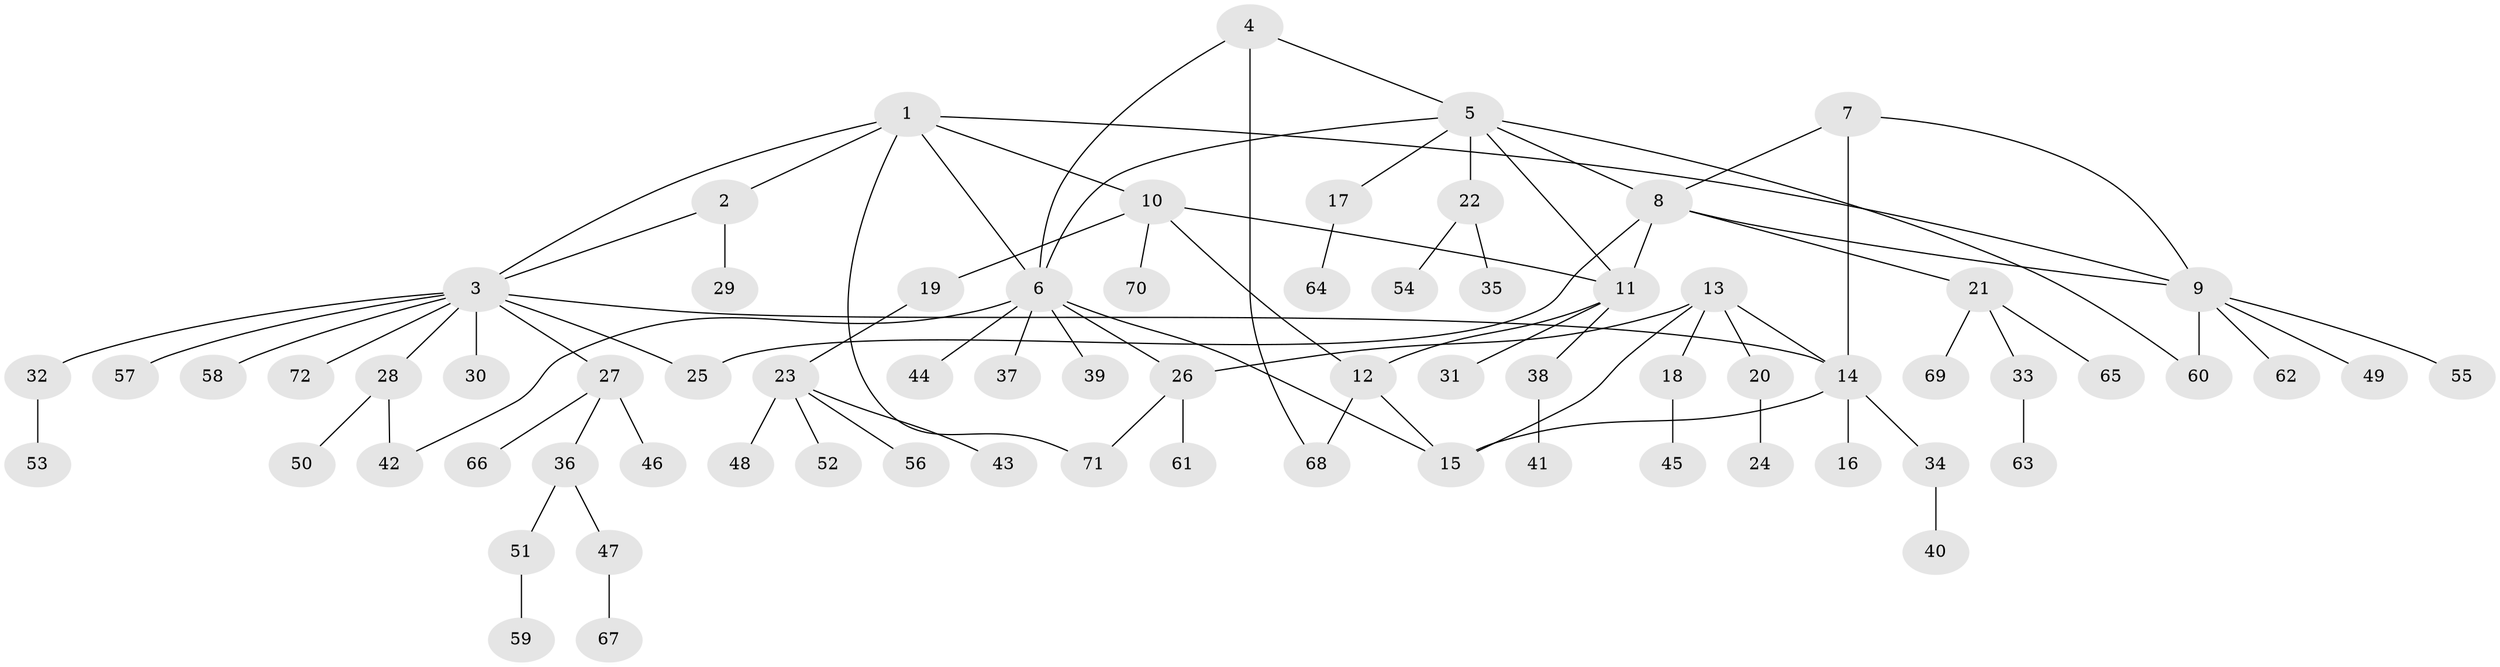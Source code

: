 // coarse degree distribution, {11: 0.03225806451612903, 2: 0.22580645161290322, 7: 0.03225806451612903, 9: 0.03225806451612903, 4: 0.0967741935483871, 1: 0.41935483870967744, 5: 0.06451612903225806, 6: 0.03225806451612903, 3: 0.06451612903225806}
// Generated by graph-tools (version 1.1) at 2025/52/03/04/25 22:52:45]
// undirected, 72 vertices, 88 edges
graph export_dot {
  node [color=gray90,style=filled];
  1;
  2;
  3;
  4;
  5;
  6;
  7;
  8;
  9;
  10;
  11;
  12;
  13;
  14;
  15;
  16;
  17;
  18;
  19;
  20;
  21;
  22;
  23;
  24;
  25;
  26;
  27;
  28;
  29;
  30;
  31;
  32;
  33;
  34;
  35;
  36;
  37;
  38;
  39;
  40;
  41;
  42;
  43;
  44;
  45;
  46;
  47;
  48;
  49;
  50;
  51;
  52;
  53;
  54;
  55;
  56;
  57;
  58;
  59;
  60;
  61;
  62;
  63;
  64;
  65;
  66;
  67;
  68;
  69;
  70;
  71;
  72;
  1 -- 2;
  1 -- 3;
  1 -- 6;
  1 -- 9;
  1 -- 10;
  1 -- 71;
  2 -- 3;
  2 -- 29;
  3 -- 14;
  3 -- 25;
  3 -- 27;
  3 -- 28;
  3 -- 30;
  3 -- 32;
  3 -- 57;
  3 -- 58;
  3 -- 72;
  4 -- 5;
  4 -- 6;
  4 -- 68;
  5 -- 6;
  5 -- 8;
  5 -- 11;
  5 -- 17;
  5 -- 22;
  5 -- 60;
  6 -- 15;
  6 -- 26;
  6 -- 37;
  6 -- 39;
  6 -- 42;
  6 -- 44;
  7 -- 8;
  7 -- 9;
  7 -- 14;
  8 -- 9;
  8 -- 11;
  8 -- 21;
  8 -- 25;
  9 -- 49;
  9 -- 55;
  9 -- 60;
  9 -- 62;
  10 -- 11;
  10 -- 12;
  10 -- 19;
  10 -- 70;
  11 -- 12;
  11 -- 31;
  11 -- 38;
  12 -- 15;
  12 -- 68;
  13 -- 14;
  13 -- 15;
  13 -- 18;
  13 -- 20;
  13 -- 26;
  14 -- 15;
  14 -- 16;
  14 -- 34;
  17 -- 64;
  18 -- 45;
  19 -- 23;
  20 -- 24;
  21 -- 33;
  21 -- 65;
  21 -- 69;
  22 -- 35;
  22 -- 54;
  23 -- 43;
  23 -- 48;
  23 -- 52;
  23 -- 56;
  26 -- 61;
  26 -- 71;
  27 -- 36;
  27 -- 46;
  27 -- 66;
  28 -- 42;
  28 -- 50;
  32 -- 53;
  33 -- 63;
  34 -- 40;
  36 -- 47;
  36 -- 51;
  38 -- 41;
  47 -- 67;
  51 -- 59;
}

